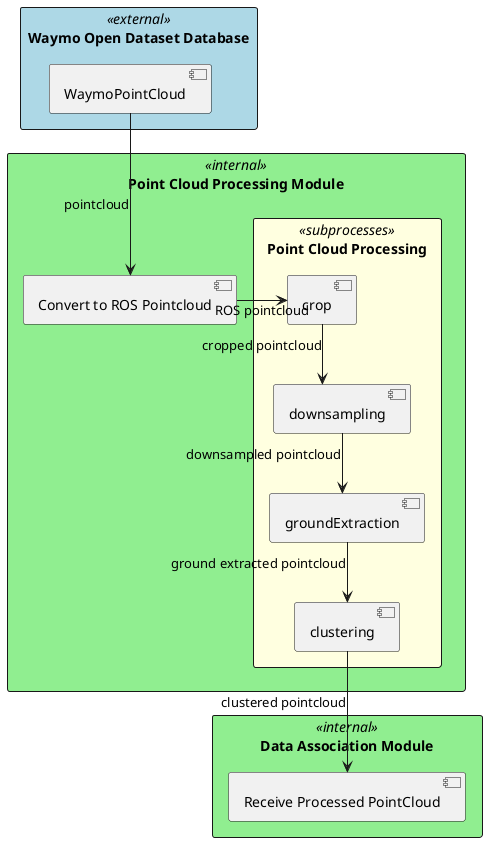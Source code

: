 @startuml
skinparam linetype ortho
skinparam rectangle {
    BackgroundColor<<external>> LightBlue
    BackgroundColor<<internal>> LightGreen
    BackgroundColor<<subprocesses>> LightYellow
    Padding 20
    MinWidth 300
}

rectangle "Waymo Open Dataset Database" <<external>> {
    [WaymoPointCloud]
}

rectangle "Point Cloud Processing Module" <<internal>> {
    [Convert to ROS Pointcloud]
    rectangle "Point Cloud Processing" <<subprocesses>> {
        [crop]
        [downsampling]
        [groundExtraction]
        [clustering]
    }
}

rectangle "Data Association Module" <<internal>> {
    [Receive Processed PointCloud]
}

[WaymoPointCloud] --> [Convert to ROS Pointcloud] : pointcloud
[Convert to ROS Pointcloud] -right-> [crop] : ROS pointcloud
[crop] --> [downsampling] : cropped pointcloud
[downsampling] --> [groundExtraction] : downsampled pointcloud
[groundExtraction] --> [clustering] : ground extracted pointcloud
[clustering] --> [Receive Processed PointCloud] : clustered pointcloud

@enduml
